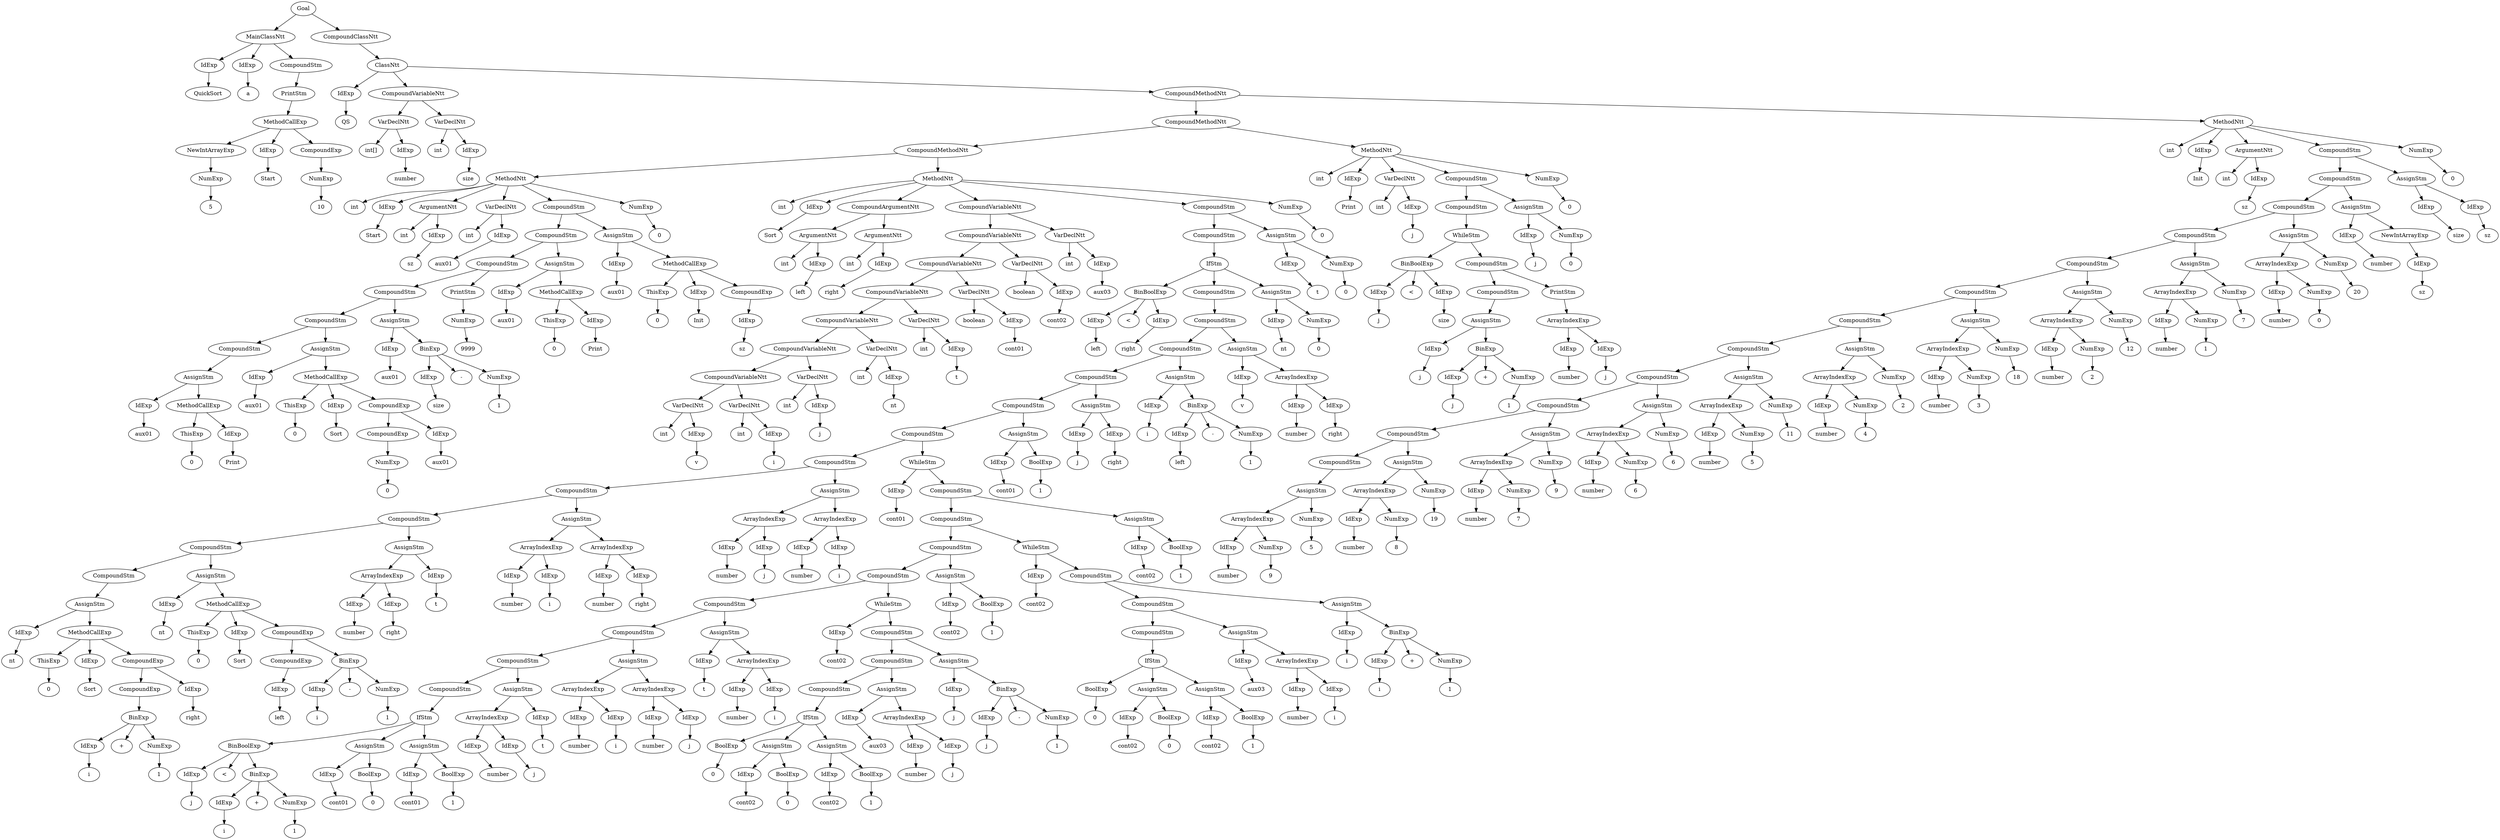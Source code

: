 digraph my_graph {
-1261427504;
-1261427504[label = "Goal"];
-1261427504->-1261434176;
-1261434176[label = "MainClassNtt"];
-1261434176->-1255141552
-1255141552[label = "IdExp"];
-1255141552->-1255141536;
-1255141536[label = "QuickSort"];
-1261434176->-1255141616
-1255141616[label = "IdExp"];
-1255141616->-1255141600;
-1255141600[label = "a"];
-1261434176->-1261434128;
-1261434128[label = "CompoundStm"];
-1261434128->-1257240656;
-1257240656[label = "PrintStm"];
-1257240656->-1261434080
-1261434080[label = "MethodCallExp"];
-1261434080->-1261433936
-1261433936[label = "NewIntArrayExp"];
-1261433936->-1261433888
-1261433888[label = "NumExp"];
-1261433888->-1261433872;
-1261433872[label = "5"];
-1261434080->-1255141680
-1255141680[label = "IdExp"];
-1255141680->-1255141664;
-1255141664[label = "Start"];
-1261434080->-1261434032;
-1261434032[label = "CompoundExp"];
-1261434032->-1261433984
-1261433984[label = "NumExp"];
-1261433984->-1261433968;
-1261433968[label = "10"];
-1261427504->-1261427456;
-1261427456[label = "CompoundClassNtt"];
-1261427456->-1261427408;
-1261427408[label = "ClassNtt"];
-1261427408->-1255141744
-1255141744[label = "IdExp"];
-1255141744->-1255141728;
-1255141728[label = "QS"];
-1261427408->-1261434368;
-1261434368[label = "CompoundVariableNtt"];
-1261434368->-1261434224;
-1261434224[label = "VarDeclNtt"];
-1261434224->-1257240688;
-1257240688[label = "int[]" ];
-1261434224->-1255141808
-1255141808[label = "IdExp"];
-1255141808->-1255141792;
-1255141792[label = "number"];
-1261434368->-1261434320;
-1261434320[label = "VarDeclNtt"];
-1261434320->-1257240720;
-1257240720[label = "int" ];
-1261434320->-1255141872
-1255141872[label = "IdExp"];
-1255141872->-1255141856;
-1255141856[label = "size"];
-1261427408->-1261427360;
-1261427360[label = "CompoundMethodNtt"];
-1261427360->-1261430672;
-1261430672[label = "CompoundMethodNtt"];
-1261430672->-1261429904;
-1261429904[label = "CompoundMethodNtt"];
-1261429904->-1255142896;
-1255142896[label = "MethodNtt"];
-1255142896->-1257240752;
-1257240752[label = "int" ];
-1255142896->-1255141936
-1255141936[label = "IdExp"];
-1255141936->-1255141920;
-1255141920[label = "Start"];
-1255142896->-1261434416;
-1261434416[label = "ArgumentNtt"];
-1261434416->-1257240784;
-1257240784[label = "int" ];
-1261434416->-1255142000
-1255142000[label = "IdExp"];
-1255142000->-1255141984;
-1255141984[label = "sz"];
-1255142896->-1261434512;
-1261434512[label = "VarDeclNtt"];
-1261434512->-1257240816;
-1257240816[label = "int" ];
-1261434512->-1255142064
-1255142064[label = "IdExp"];
-1255142064->-1255142048;
-1255142048[label = "aux01"];
-1255142896->-1261435808;
-1261435808[label = "CompoundStm"];
-1261435808->-1261435760;
-1261435760[label = "CompoundStm"];
-1261435760->-1261435712;
-1261435712[label = "CompoundStm"];
-1261435712->-1261435664;
-1261435664[label = "CompoundStm"];
-1261435664->-1261435616;
-1261435616[label = "CompoundStm"];
-1261435616->-1261435568;
-1261435568[label = "CompoundStm"];
-1261435568->-1261435520;
-1261435520[label = "AssignStm"];
-1261435520->-1255142768
-1255142768[label = "IdExp"];
-1255142768->-1255142752;
-1255142752[label = "aux01"];
-1261435520->-1261435472
-1261435472[label = "MethodCallExp"];
-1261435472->-1261435424
-1261435424[label = "ThisExp"];
-1261435424->-1261435408;
-1261435408[label = "0"];
-1261435472->-1255142832
-1255142832[label = "IdExp"];
-1255142832->-1255142816;
-1255142816[label = "Print"];
-1261435616->-1261435376;
-1261435376[label = "AssignStm"];
-1261435376->-1255142576
-1255142576[label = "IdExp"];
-1255142576->-1255142560;
-1255142560[label = "aux01"];
-1261435376->-1261435328
-1261435328[label = "MethodCallExp"];
-1261435328->-1261435136
-1261435136[label = "ThisExp"];
-1261435136->-1261435120;
-1261435120[label = "0"];
-1261435328->-1255142640
-1255142640[label = "IdExp"];
-1255142640->-1255142624;
-1255142624[label = "Sort"];
-1261435328->-1261435280;
-1261435280[label = "CompoundExp"];
-1261435280->-1261435232;
-1261435232[label = "CompoundExp"];
-1261435232->-1261435184
-1261435184[label = "NumExp"];
-1261435184->-1261435168;
-1261435168[label = "0"];
-1261435280->-1255142704
-1255142704[label = "IdExp"];
-1255142704->-1255142688;
-1255142688[label = "aux01"];
-1261435664->-1261435088;
-1261435088[label = "AssignStm"];
-1261435088->-1255142448
-1255142448[label = "IdExp"];
-1255142448->-1255142432;
-1255142432[label = "aux01"];
-1261435088->-1261435040;
-1261435040[label = "BinExp"];
-1261435040->-1255142512
-1255142512[label = "IdExp"];
-1255142512->-1255142496;
-1255142496[label = "size"];
-1261435040->-1261435016;
-1261435016[label = "-" ];
-1261435040->-1261434992
-1261434992[label = "NumExp"];
-1261434992->-1261434976;
-1261434976[label = "1"];
-1261435712->-1257240848;
-1257240848[label = "PrintStm"];
-1257240848->-1261434944
-1261434944[label = "NumExp"];
-1261434944->-1261434928;
-1261434928[label = "9999"];
-1261435760->-1261434896;
-1261434896[label = "AssignStm"];
-1261434896->-1255142320
-1255142320[label = "IdExp"];
-1255142320->-1255142304;
-1255142304[label = "aux01"];
-1261434896->-1261434848
-1261434848[label = "MethodCallExp"];
-1261434848->-1261434800
-1261434800[label = "ThisExp"];
-1261434800->-1261434784;
-1261434784[label = "0"];
-1261434848->-1255142384
-1255142384[label = "IdExp"];
-1255142384->-1255142368;
-1255142368[label = "Print"];
-1261435808->-1261434752;
-1261434752[label = "AssignStm"];
-1261434752->-1255142128
-1255142128[label = "IdExp"];
-1255142128->-1255142112;
-1255142112[label = "aux01"];
-1261434752->-1261434704
-1261434704[label = "MethodCallExp"];
-1261434704->-1261434608
-1261434608[label = "ThisExp"];
-1261434608->-1261434592;
-1261434592[label = "0"];
-1261434704->-1255142192
-1255142192[label = "IdExp"];
-1255142192->-1255142176;
-1255142176[label = "Init"];
-1261434704->-1261434656;
-1261434656[label = "CompoundExp"];
-1261434656->-1255142256
-1255142256[label = "IdExp"];
-1255142256->-1255142240;
-1255142240[label = "sz"];
-1255142896->-1261435856
-1261435856[label = "NumExp"];
-1261435856->-1261435840;
-1261435840[label = "0"];
-1261429904->-1255139824;
-1255139824[label = "MethodNtt"];
-1255139824->-1257240880;
-1257240880[label = "int" ];
-1255139824->-1255142960
-1255142960[label = "IdExp"];
-1255142960->-1255142944;
-1255142944[label = "Sort"];
-1255139824->-1261436096;
-1261436096[label = "CompoundArgumentNtt"];
-1261436096->-1261435952;
-1261435952[label = "ArgumentNtt"];
-1261435952->-1257240912;
-1257240912[label = "int" ];
-1261435952->-1255143024
-1255143024[label = "IdExp"];
-1255143024->-1255143008;
-1255143008[label = "left"];
-1261436096->-1261436048;
-1261436048[label = "ArgumentNtt"];
-1261436048->-1257240944;
-1257240944[label = "int" ];
-1261436048->-1255143088
-1255143088[label = "IdExp"];
-1255143088->-1255143072;
-1255143072[label = "right"];
-1255139824->-1261436864;
-1261436864[label = "CompoundVariableNtt"];
-1261436864->-1261436768;
-1261436768[label = "CompoundVariableNtt"];
-1261436768->-1261436672;
-1261436672[label = "CompoundVariableNtt"];
-1261436672->-1261436576;
-1261436576[label = "CompoundVariableNtt"];
-1261436576->-1261436480;
-1261436480[label = "CompoundVariableNtt"];
-1261436480->-1261436384;
-1261436384[label = "CompoundVariableNtt"];
-1261436384->-1261436288;
-1261436288[label = "CompoundVariableNtt"];
-1261436288->-1261436144;
-1261436144[label = "VarDeclNtt"];
-1261436144->-1257240976;
-1257240976[label = "int" ];
-1261436144->-1255143152
-1255143152[label = "IdExp"];
-1255143152->-1255143136;
-1255143136[label = "v"];
-1261436288->-1261436240;
-1261436240[label = "VarDeclNtt"];
-1261436240->-1257241008;
-1257241008[label = "int" ];
-1261436240->-1255143216
-1255143216[label = "IdExp"];
-1255143216->-1255143200;
-1255143200[label = "i"];
-1261436384->-1261436336;
-1261436336[label = "VarDeclNtt"];
-1261436336->-1257241040;
-1257241040[label = "int" ];
-1261436336->-1255143280
-1255143280[label = "IdExp"];
-1255143280->-1255143264;
-1255143264[label = "j"];
-1261436480->-1261436432;
-1261436432[label = "VarDeclNtt"];
-1261436432->-1257241072;
-1257241072[label = "int" ];
-1261436432->-1255143344
-1255143344[label = "IdExp"];
-1255143344->-1255143328;
-1255143328[label = "nt"];
-1261436576->-1261436528;
-1261436528[label = "VarDeclNtt"];
-1261436528->-1257241104;
-1257241104[label = "int" ];
-1261436528->-1255143408
-1255143408[label = "IdExp"];
-1255143408->-1255143392;
-1255143392[label = "t"];
-1261436672->-1261436624;
-1261436624[label = "VarDeclNtt"];
-1261436624->-1257241136;
-1257241136[label = "boolean" ];
-1261436624->-1255143472
-1255143472[label = "IdExp"];
-1255143472->-1255143456;
-1255143456[label = "cont01"];
-1261436768->-1261436720;
-1261436720[label = "VarDeclNtt"];
-1261436720->-1257241168;
-1257241168[label = "boolean" ];
-1261436720->-1255143536
-1255143536[label = "IdExp"];
-1255143536->-1255143520;
-1255143520[label = "cont02"];
-1261436864->-1261436816;
-1261436816[label = "VarDeclNtt"];
-1261436816->-1257241200;
-1257241200[label = "int" ];
-1261436816->-1255143600
-1255143600[label = "IdExp"];
-1255143600->-1255143584;
-1255143584[label = "aux03"];
-1255139824->-1261429808;
-1261429808[label = "CompoundStm"];
-1261429808->-1261429760;
-1261429760[label = "CompoundStm"];
-1261429760->-1261429712;
-1261429712[label = "IfStm"];
-1261429712->-1261430864;
-1261430864[label = "BinBoolExp"];
-1261430864->-1255143728
-1255143728[label = "IdExp"];
-1255143728->-1255143712;
-1255143712[label = "left"];
-1261430864->-1261430840;
-1261430840[label = "<" ];
-1261430864->-1255143792
-1255143792[label = "IdExp"];
-1255143792->-1255143776;
-1255143776[label = "right"];
-1261429712->-1261429568;
-1261429568[label = "CompoundStm"];
-1261429568->-1261429520;
-1261429520[label = "CompoundStm"];
-1261429520->-1261429472;
-1261429472[label = "CompoundStm"];
-1261429472->-1261429424;
-1261429424[label = "CompoundStm"];
-1261429424->-1261429376;
-1261429376[label = "CompoundStm"];
-1261429376->-1261429328;
-1261429328[label = "CompoundStm"];
-1261429328->-1261429280;
-1261429280[label = "CompoundStm"];
-1261429280->-1261429232;
-1261429232[label = "CompoundStm"];
-1261429232->-1261429184;
-1261429184[label = "CompoundStm"];
-1261429184->-1261429136;
-1261429136[label = "CompoundStm"];
-1261429136->-1261429088;
-1261429088[label = "CompoundStm"];
-1261429088->-1261429040;
-1261429040[label = "AssignStm"];
-1261429040->-1255139504
-1255139504[label = "IdExp"];
-1255139504->-1255139488;
-1255139488[label = "nt"];
-1261429040->-1261428992
-1261428992[label = "MethodCallExp"];
-1261428992->-1261428752
-1261428752[label = "ThisExp"];
-1261428752->-1261428736;
-1261428736[label = "0"];
-1261428992->-1255139568
-1255139568[label = "IdExp"];
-1255139568->-1255139552;
-1255139552[label = "Sort"];
-1261428992->-1261428944;
-1261428944[label = "CompoundExp"];
-1261428944->-1261428896;
-1261428896[label = "CompoundExp"];
-1261428896->-1261428848;
-1261428848[label = "BinExp"];
-1261428848->-1255139632
-1255139632[label = "IdExp"];
-1255139632->-1255139616;
-1255139616[label = "i"];
-1261428848->-1261428824;
-1261428824[label = "+" ];
-1261428848->-1261428800
-1261428800[label = "NumExp"];
-1261428800->-1261428784;
-1261428784[label = "1"];
-1261428944->-1255139696
-1255139696[label = "IdExp"];
-1255139696->-1255139680;
-1255139680[label = "right"];
-1261429136->-1261428704;
-1261428704[label = "AssignStm"];
-1261428704->-1255139248
-1255139248[label = "IdExp"];
-1255139248->-1255139232;
-1255139232[label = "nt"];
-1261428704->-1261428656
-1261428656[label = "MethodCallExp"];
-1261428656->-1261428416
-1261428416[label = "ThisExp"];
-1261428416->-1261428400;
-1261428400[label = "0"];
-1261428656->-1255139312
-1255139312[label = "IdExp"];
-1255139312->-1255139296;
-1255139296[label = "Sort"];
-1261428656->-1261428608;
-1261428608[label = "CompoundExp"];
-1261428608->-1261428464;
-1261428464[label = "CompoundExp"];
-1261428464->-1255139376
-1255139376[label = "IdExp"];
-1255139376->-1255139360;
-1255139360[label = "left"];
-1261428608->-1261428560;
-1261428560[label = "BinExp"];
-1261428560->-1255139440
-1255139440[label = "IdExp"];
-1255139440->-1255139424;
-1255139424[label = "i"];
-1261428560->-1261428536;
-1261428536[label = "-" ];
-1261428560->-1261428512
-1261428512[label = "NumExp"];
-1261428512->-1261428496;
-1261428496[label = "1"];
-1261429184->-1261428368;
-1261428368[label = "AssignStm"];
-1261428368->-1261428320
-1261428320[label = "ArrayIndexExp"];
-1261428320->-1255139056
-1255139056[label = "IdExp"];
-1255139056->-1255139040;
-1255139040[label = "number"];
-1261428320->-1255139120
-1255139120[label = "IdExp"];
-1255139120->-1255139104;
-1255139104[label = "right"];
-1261428368->-1255139184
-1255139184[label = "IdExp"];
-1255139184->-1255139168;
-1255139168[label = "t"];
-1261429232->-1261428272;
-1261428272[label = "AssignStm"];
-1261428272->-1261428176
-1261428176[label = "ArrayIndexExp"];
-1261428176->-1255138800
-1255138800[label = "IdExp"];
-1255138800->-1255138784;
-1255138784[label = "number"];
-1261428176->-1255138864
-1255138864[label = "IdExp"];
-1255138864->-1255138848;
-1255138848[label = "i"];
-1261428272->-1261428224
-1261428224[label = "ArrayIndexExp"];
-1261428224->-1255138928
-1255138928[label = "IdExp"];
-1255138928->-1255138912;
-1255138912[label = "number"];
-1261428224->-1255138992
-1255138992[label = "IdExp"];
-1255138992->-1255138976;
-1255138976[label = "right"];
-1261429280->-1261428128;
-1261428128[label = "AssignStm"];
-1261428128->-1261428032
-1261428032[label = "ArrayIndexExp"];
-1261428032->-1255138544
-1255138544[label = "IdExp"];
-1255138544->-1255138528;
-1255138528[label = "number"];
-1261428032->-1255138608
-1255138608[label = "IdExp"];
-1255138608->-1255138592;
-1255138592[label = "j"];
-1261428128->-1261428080
-1261428080[label = "ArrayIndexExp"];
-1261428080->-1255138672
-1255138672[label = "IdExp"];
-1255138672->-1255138656;
-1255138656[label = "number"];
-1261428080->-1255138736
-1255138736[label = "IdExp"];
-1255138736->-1255138720;
-1255138720[label = "i"];
-1261429328->-1261427984;
-1261427984[label = "WhileStm"];
-1261427984->-1255144368
-1255144368[label = "IdExp"];
-1255144368->-1255144352;
-1255144352[label = "cont01"];
-1261427984->-1261427936;
-1261427936[label = "CompoundStm"];
-1261427936->-1261427888;
-1261427888[label = "CompoundStm"];
-1261427888->-1261427840;
-1261427840[label = "CompoundStm"];
-1261427840->-1261427792;
-1261427792[label = "CompoundStm"];
-1261427792->-1261427744;
-1261427744[label = "CompoundStm"];
-1261427744->-1261433840;
-1261433840[label = "CompoundStm"];
-1261433840->-1261433792;
-1261433792[label = "CompoundStm"];
-1261433792->-1261433744;
-1261433744[label = "CompoundStm"];
-1261433744->-1261433696;
-1261433696[label = "IfStm"];
-1261433696->-1261433456;
-1261433456[label = "BinBoolExp"];
-1261433456->-1255138288
-1255138288[label = "IdExp"];
-1255138288->-1255138272;
-1255138272[label = "j"];
-1261433456->-1261433432;
-1261433432[label = "<" ];
-1261433456->-1261433408;
-1261433408[label = "BinExp"];
-1261433408->-1255138352
-1255138352[label = "IdExp"];
-1255138352->-1255138336;
-1255138336[label = "i"];
-1261433408->-1261433384;
-1261433384[label = "+" ];
-1261433408->-1261433360
-1261433360[label = "NumExp"];
-1261433360->-1261433344;
-1261433344[label = "1"];
-1261433696->-1261433552;
-1261433552[label = "AssignStm"];
-1261433552->-1255138416
-1255138416[label = "IdExp"];
-1255138416->-1255138400;
-1255138400[label = "cont01"];
-1261433552->-1261433504
-1261433504[label = "BoolExp"];
-1261433504->-1261433488;
-1261433488[label = "0"];
-1261433696->-1261433648;
-1261433648[label = "AssignStm"];
-1261433648->-1255138480
-1255138480[label = "IdExp"];
-1255138480->-1255138464;
-1255138464[label = "cont01"];
-1261433648->-1261433600
-1261433600[label = "BoolExp"];
-1261433600->-1261433584;
-1261433584[label = "1"];
-1261433792->-1261433312;
-1261433312[label = "AssignStm"];
-1261433312->-1261433264
-1261433264[label = "ArrayIndexExp"];
-1261433264->-1255138096
-1255138096[label = "IdExp"];
-1255138096->-1255138080;
-1255138080[label = "number"];
-1261433264->-1255138160
-1255138160[label = "IdExp"];
-1255138160->-1255138144;
-1255138144[label = "j"];
-1261433312->-1255138224
-1255138224[label = "IdExp"];
-1255138224->-1255138208;
-1255138208[label = "t"];
-1261433840->-1261433216;
-1261433216[label = "AssignStm"];
-1261433216->-1261433120
-1261433120[label = "ArrayIndexExp"];
-1261433120->-1255137840
-1255137840[label = "IdExp"];
-1255137840->-1255137824;
-1255137824[label = "number"];
-1261433120->-1255137904
-1255137904[label = "IdExp"];
-1255137904->-1255137888;
-1255137888[label = "i"];
-1261433216->-1261433168
-1261433168[label = "ArrayIndexExp"];
-1261433168->-1255137968
-1255137968[label = "IdExp"];
-1255137968->-1255137952;
-1255137952[label = "number"];
-1261433168->-1255138032
-1255138032[label = "IdExp"];
-1255138032->-1255138016;
-1255138016[label = "j"];
-1261427744->-1261433072;
-1261433072[label = "AssignStm"];
-1261433072->-1255137648
-1255137648[label = "IdExp"];
-1255137648->-1255137632;
-1255137632[label = "t"];
-1261433072->-1261433024
-1261433024[label = "ArrayIndexExp"];
-1261433024->-1255137712
-1255137712[label = "IdExp"];
-1255137712->-1255137696;
-1255137696[label = "number"];
-1261433024->-1255137776
-1255137776[label = "IdExp"];
-1255137776->-1255137760;
-1255137760[label = "i"];
-1261427792->-1261432976;
-1261432976[label = "WhileStm"];
-1261432976->-1255145200
-1255145200[label = "IdExp"];
-1255145200->-1255145184;
-1255145184[label = "cont02"];
-1261432976->-1261432928;
-1261432928[label = "CompoundStm"];
-1261432928->-1261432880;
-1261432880[label = "CompoundStm"];
-1261432880->-1261432832;
-1261432832[label = "CompoundStm"];
-1261432832->-1261432784;
-1261432784[label = "IfStm"];
-1261432784->-1261432544
-1261432544[label = "BoolExp"];
-1261432544->-1261432528;
-1261432528[label = "0"];
-1261432784->-1261432640;
-1261432640[label = "AssignStm"];
-1261432640->-1255137520
-1255137520[label = "IdExp"];
-1255137520->-1255137504;
-1255137504[label = "cont02"];
-1261432640->-1261432592
-1261432592[label = "BoolExp"];
-1261432592->-1261432576;
-1261432576[label = "0"];
-1261432784->-1261432736;
-1261432736[label = "AssignStm"];
-1261432736->-1255137584
-1255137584[label = "IdExp"];
-1255137584->-1255137568;
-1255137568[label = "cont02"];
-1261432736->-1261432688
-1261432688[label = "BoolExp"];
-1261432688->-1261432672;
-1261432672[label = "1"];
-1261432880->-1261432448;
-1261432448[label = "AssignStm"];
-1261432448->-1255145392
-1255145392[label = "IdExp"];
-1255145392->-1255145376;
-1255145376[label = "aux03"];
-1261432448->-1261432400
-1261432400[label = "ArrayIndexExp"];
-1261432400->-1255145456
-1255145456[label = "IdExp"];
-1255145456->-1255145440;
-1255145440[label = "number"];
-1261432400->-1255137328
-1255137328[label = "IdExp"];
-1255137328->-1255137312;
-1255137312[label = "j"];
-1261432928->-1261432352;
-1261432352[label = "AssignStm"];
-1261432352->-1255145264
-1255145264[label = "IdExp"];
-1255145264->-1255145248;
-1255145248[label = "j"];
-1261432352->-1261432304;
-1261432304[label = "BinExp"];
-1261432304->-1255145328
-1255145328[label = "IdExp"];
-1255145328->-1255145312;
-1255145312[label = "j"];
-1261432304->-1261432280;
-1261432280[label = "-" ];
-1261432304->-1261432256
-1261432256[label = "NumExp"];
-1261432256->-1261432240;
-1261432240[label = "1"];
-1261427840->-1261432208;
-1261432208[label = "AssignStm"];
-1261432208->-1255145136
-1255145136[label = "IdExp"];
-1255145136->-1255145120;
-1255145120[label = "cont02"];
-1261432208->-1261432160
-1261432160[label = "BoolExp"];
-1261432160->-1261432144;
-1261432144[label = "1"];
-1261427888->-1261432112;
-1261432112[label = "WhileStm"];
-1261432112->-1255144496
-1255144496[label = "IdExp"];
-1255144496->-1255144480;
-1255144480[label = "cont02"];
-1261432112->-1261432064;
-1261432064[label = "CompoundStm"];
-1261432064->-1261432016;
-1261432016[label = "CompoundStm"];
-1261432016->-1261431968;
-1261431968[label = "CompoundStm"];
-1261431968->-1261431920;
-1261431920[label = "IfStm"];
-1261431920->-1261431680
-1261431680[label = "BoolExp"];
-1261431680->-1261431664;
-1261431664[label = "0"];
-1261431920->-1261431776;
-1261431776[label = "AssignStm"];
-1261431776->-1255145008
-1255145008[label = "IdExp"];
-1255145008->-1255144992;
-1255144992[label = "cont02"];
-1261431776->-1261431728
-1261431728[label = "BoolExp"];
-1261431728->-1261431712;
-1261431712[label = "0"];
-1261431920->-1261431872;
-1261431872[label = "AssignStm"];
-1261431872->-1255145072
-1255145072[label = "IdExp"];
-1255145072->-1255145056;
-1255145056[label = "cont02"];
-1261431872->-1261431824
-1261431824[label = "BoolExp"];
-1261431824->-1261431808;
-1261431808[label = "1"];
-1261432016->-1261431584;
-1261431584[label = "AssignStm"];
-1261431584->-1255144688
-1255144688[label = "IdExp"];
-1255144688->-1255144672;
-1255144672[label = "aux03"];
-1261431584->-1261431536
-1261431536[label = "ArrayIndexExp"];
-1261431536->-1255144752
-1255144752[label = "IdExp"];
-1255144752->-1255144736;
-1255144736[label = "number"];
-1261431536->-1255144816
-1255144816[label = "IdExp"];
-1255144816->-1255144800;
-1255144800[label = "i"];
-1261432064->-1261431488;
-1261431488[label = "AssignStm"];
-1261431488->-1255144560
-1255144560[label = "IdExp"];
-1255144560->-1255144544;
-1255144544[label = "i"];
-1261431488->-1261431440;
-1261431440[label = "BinExp"];
-1261431440->-1255144624
-1255144624[label = "IdExp"];
-1255144624->-1255144608;
-1255144608[label = "i"];
-1261431440->-1261431416;
-1261431416[label = "+" ];
-1261431440->-1261431392
-1261431392[label = "NumExp"];
-1261431392->-1261431376;
-1261431376[label = "1"];
-1261427936->-1261431344;
-1261431344[label = "AssignStm"];
-1261431344->-1255144432
-1255144432[label = "IdExp"];
-1255144432->-1255144416;
-1255144416[label = "cont02"];
-1261431344->-1261431296
-1261431296[label = "BoolExp"];
-1261431296->-1261431280;
-1261431280[label = "1"];
-1261429376->-1261431248;
-1261431248[label = "AssignStm"];
-1261431248->-1255144304
-1255144304[label = "IdExp"];
-1255144304->-1255144288;
-1255144288[label = "cont01"];
-1261431248->-1261431200
-1261431200[label = "BoolExp"];
-1261431200->-1261431184;
-1261431184[label = "1"];
-1261429424->-1261431152;
-1261431152[label = "AssignStm"];
-1261431152->-1255144176
-1255144176[label = "IdExp"];
-1255144176->-1255144160;
-1255144160[label = "j"];
-1261431152->-1255144240
-1255144240[label = "IdExp"];
-1255144240->-1255144224;
-1255144224[label = "right"];
-1261429472->-1261431104;
-1261431104[label = "AssignStm"];
-1261431104->-1255144048
-1255144048[label = "IdExp"];
-1255144048->-1255144032;
-1255144032[label = "i"];
-1261431104->-1261431056;
-1261431056[label = "BinExp"];
-1261431056->-1255144112
-1255144112[label = "IdExp"];
-1255144112->-1255144096;
-1255144096[label = "left"];
-1261431056->-1261431032;
-1261431032[label = "-" ];
-1261431056->-1261431008
-1261431008[label = "NumExp"];
-1261431008->-1261430992;
-1261430992[label = "1"];
-1261429520->-1261430960;
-1261430960[label = "AssignStm"];
-1261430960->-1255143856
-1255143856[label = "IdExp"];
-1255143856->-1255143840;
-1255143840[label = "v"];
-1261430960->-1261430912
-1261430912[label = "ArrayIndexExp"];
-1261430912->-1255143920
-1255143920[label = "IdExp"];
-1255143920->-1255143904;
-1255143904[label = "number"];
-1261430912->-1255143984
-1255143984[label = "IdExp"];
-1255143984->-1255143968;
-1255143968[label = "right"];
-1261429712->-1261429664;
-1261429664[label = "AssignStm"];
-1261429664->-1255139760
-1255139760[label = "IdExp"];
-1255139760->-1255139744;
-1255139744[label = "nt"];
-1261429664->-1261429616
-1261429616[label = "NumExp"];
-1261429616->-1261429600;
-1261429600[label = "0"];
-1261429808->-1261430816;
-1261430816[label = "AssignStm"];
-1261430816->-1255143664
-1255143664[label = "IdExp"];
-1255143664->-1255143648;
-1255143648[label = "t"];
-1261430816->-1261436912
-1261436912[label = "NumExp"];
-1261436912->-1261436896;
-1261436896[label = "0"];
-1255139824->-1261429856
-1261429856[label = "NumExp"];
-1261429856->-1261429840;
-1261429840[label = "0"];
-1261430672->-1255140464;
-1255140464[label = "MethodNtt"];
-1255140464->-1257241232;
-1257241232[label = "int" ];
-1255140464->-1255139888
-1255139888[label = "IdExp"];
-1255139888->-1255139872;
-1255139872[label = "Print"];
-1255140464->-1261429952;
-1261429952[label = "VarDeclNtt"];
-1261429952->-1257241264;
-1257241264[label = "int" ];
-1261429952->-1255139952
-1255139952[label = "IdExp"];
-1255139952->-1255139936;
-1255139936[label = "j"];
-1255140464->-1261430576;
-1261430576[label = "CompoundStm"];
-1261430576->-1261430528;
-1261430528[label = "CompoundStm"];
-1261430528->-1261430480;
-1261430480[label = "WhileStm"];
-1261430480->-1261430144;
-1261430144[label = "BinBoolExp"];
-1261430144->-1255140080
-1255140080[label = "IdExp"];
-1255140080->-1255140064;
-1255140064[label = "j"];
-1261430144->-1261430120;
-1261430120[label = "<" ];
-1261430144->-1255140144
-1255140144[label = "IdExp"];
-1255140144->-1255140128;
-1255140128[label = "size"];
-1261430480->-1261430432;
-1261430432[label = "CompoundStm"];
-1261430432->-1261430384;
-1261430384[label = "CompoundStm"];
-1261430384->-1261430336;
-1261430336[label = "AssignStm"];
-1261430336->-1255140336
-1255140336[label = "IdExp"];
-1255140336->-1255140320;
-1255140320[label = "j"];
-1261430336->-1261430288;
-1261430288[label = "BinExp"];
-1261430288->-1255140400
-1255140400[label = "IdExp"];
-1255140400->-1255140384;
-1255140384[label = "j"];
-1261430288->-1261430264;
-1261430264[label = "+" ];
-1261430288->-1261430240
-1261430240[label = "NumExp"];
-1261430240->-1261430224;
-1261430224[label = "1"];
-1261430432->-1257241296;
-1257241296[label = "PrintStm"];
-1257241296->-1261430192
-1261430192[label = "ArrayIndexExp"];
-1261430192->-1255140208
-1255140208[label = "IdExp"];
-1255140208->-1255140192;
-1255140192[label = "number"];
-1261430192->-1255140272
-1255140272[label = "IdExp"];
-1255140272->-1255140256;
-1255140256[label = "j"];
-1261430576->-1261430096;
-1261430096[label = "AssignStm"];
-1261430096->-1255140016
-1255140016[label = "IdExp"];
-1255140016->-1255140000;
-1255140000[label = "j"];
-1261430096->-1261430048
-1261430048[label = "NumExp"];
-1261430048->-1261430032;
-1261430032[label = "0"];
-1255140464->-1261430624
-1261430624[label = "NumExp"];
-1261430624->-1261430608;
-1261430608[label = "0"];
-1261427360->-1255133360;
-1255133360[label = "MethodNtt"];
-1255133360->-1257241328;
-1257241328[label = "int" ];
-1255133360->-1255140528
-1255140528[label = "IdExp"];
-1255140528->-1255140512;
-1255140512[label = "Init"];
-1255133360->-1261430720;
-1261430720[label = "ArgumentNtt"];
-1261430720->-1257241360;
-1257241360[label = "int" ];
-1261430720->-1255140592
-1255140592[label = "IdExp"];
-1255140592->-1255140576;
-1255140576[label = "sz"];
-1255133360->-1261427264;
-1261427264[label = "CompoundStm"];
-1261427264->-1261427216;
-1261427216[label = "CompoundStm"];
-1261427216->-1261427168;
-1261427168[label = "CompoundStm"];
-1261427168->-1261427120;
-1261427120[label = "CompoundStm"];
-1261427120->-1261427072;
-1261427072[label = "CompoundStm"];
-1261427072->-1261427024;
-1261427024[label = "CompoundStm"];
-1261427024->-1261426976;
-1261426976[label = "CompoundStm"];
-1261426976->-1261426928;
-1261426928[label = "CompoundStm"];
-1261426928->-1261426880;
-1261426880[label = "CompoundStm"];
-1261426880->-1261426832;
-1261426832[label = "CompoundStm"];
-1261426832->-1261426784;
-1261426784[label = "CompoundStm"];
-1261426784->-1261426736;
-1261426736[label = "CompoundStm"];
-1261426736->-1261426688;
-1261426688[label = "AssignStm"];
-1261426688->-1261426592
-1261426592[label = "ArrayIndexExp"];
-1261426592->-1255133296
-1255133296[label = "IdExp"];
-1255133296->-1255133280;
-1255133280[label = "number"];
-1261426592->-1261426544
-1261426544[label = "NumExp"];
-1261426544->-1261426528;
-1261426528[label = "9"];
-1261426688->-1261426640
-1261426640[label = "NumExp"];
-1261426640->-1261426624;
-1261426624[label = "5"];
-1261426784->-1261426496;
-1261426496[label = "AssignStm"];
-1261426496->-1261426400
-1261426400[label = "ArrayIndexExp"];
-1261426400->-1255133232
-1255133232[label = "IdExp"];
-1255133232->-1255133216;
-1255133216[label = "number"];
-1261426400->-1261426352
-1261426352[label = "NumExp"];
-1261426352->-1261426336;
-1261426336[label = "8"];
-1261426496->-1261426448
-1261426448[label = "NumExp"];
-1261426448->-1261426432;
-1261426432[label = "19"];
-1261426832->-1261426304;
-1261426304[label = "AssignStm"];
-1261426304->-1261426208
-1261426208[label = "ArrayIndexExp"];
-1261426208->-1255141360
-1255141360[label = "IdExp"];
-1255141360->-1255141344;
-1255141344[label = "number"];
-1261426208->-1261426160
-1261426160[label = "NumExp"];
-1261426160->-1261426144;
-1261426144[label = "7"];
-1261426304->-1261426256
-1261426256[label = "NumExp"];
-1261426256->-1261426240;
-1261426240[label = "9"];
-1261426880->-1261426112;
-1261426112[label = "AssignStm"];
-1261426112->-1261426016
-1261426016[label = "ArrayIndexExp"];
-1261426016->-1255141296
-1255141296[label = "IdExp"];
-1255141296->-1255141280;
-1255141280[label = "number"];
-1261426016->-1261425968
-1261425968[label = "NumExp"];
-1261425968->-1261425952;
-1261425952[label = "6"];
-1261426112->-1261426064
-1261426064[label = "NumExp"];
-1261426064->-1261426048;
-1261426048[label = "6"];
-1261426928->-1261425920;
-1261425920[label = "AssignStm"];
-1261425920->-1261425824
-1261425824[label = "ArrayIndexExp"];
-1261425824->-1255141232
-1255141232[label = "IdExp"];
-1255141232->-1255141216;
-1255141216[label = "number"];
-1261425824->-1261425776
-1261425776[label = "NumExp"];
-1261425776->-1261425760;
-1261425760[label = "5"];
-1261425920->-1261425872
-1261425872[label = "NumExp"];
-1261425872->-1261425856;
-1261425856[label = "11"];
-1261426976->-1261425728;
-1261425728[label = "AssignStm"];
-1261425728->-1261425632
-1261425632[label = "ArrayIndexExp"];
-1261425632->-1255141168
-1255141168[label = "IdExp"];
-1255141168->-1255141152;
-1255141152[label = "number"];
-1261425632->-1261425584
-1261425584[label = "NumExp"];
-1261425584->-1261425568;
-1261425568[label = "4"];
-1261425728->-1261425680
-1261425680[label = "NumExp"];
-1261425680->-1261425664;
-1261425664[label = "2"];
-1261427024->-1261425536;
-1261425536[label = "AssignStm"];
-1261425536->-1261425440
-1261425440[label = "ArrayIndexExp"];
-1261425440->-1255141104
-1255141104[label = "IdExp"];
-1255141104->-1255141088;
-1255141088[label = "number"];
-1261425440->-1261425392
-1261425392[label = "NumExp"];
-1261425392->-1261425376;
-1261425376[label = "3"];
-1261425536->-1261425488
-1261425488[label = "NumExp"];
-1261425488->-1261425472;
-1261425472[label = "18"];
-1261427072->-1261425344;
-1261425344[label = "AssignStm"];
-1261425344->-1261425248
-1261425248[label = "ArrayIndexExp"];
-1261425248->-1255141040
-1255141040[label = "IdExp"];
-1255141040->-1255141024;
-1255141024[label = "number"];
-1261425248->-1261425200
-1261425200[label = "NumExp"];
-1261425200->-1261425184;
-1261425184[label = "2"];
-1261425344->-1261425296
-1261425296[label = "NumExp"];
-1261425296->-1261425280;
-1261425280[label = "12"];
-1261427120->-1261425152;
-1261425152[label = "AssignStm"];
-1261425152->-1261425056
-1261425056[label = "ArrayIndexExp"];
-1261425056->-1255140976
-1255140976[label = "IdExp"];
-1255140976->-1255140960;
-1255140960[label = "number"];
-1261425056->-1261425008
-1261425008[label = "NumExp"];
-1261425008->-1261424992;
-1261424992[label = "1"];
-1261425152->-1261425104
-1261425104[label = "NumExp"];
-1261425104->-1261425088;
-1261425088[label = "7"];
-1261427168->-1261424960;
-1261424960[label = "AssignStm"];
-1261424960->-1261424864
-1261424864[label = "ArrayIndexExp"];
-1261424864->-1255140912
-1255140912[label = "IdExp"];
-1255140912->-1255140896;
-1255140896[label = "number"];
-1261424864->-1261424816
-1261424816[label = "NumExp"];
-1261424816->-1261424800;
-1261424800[label = "0"];
-1261424960->-1261424912
-1261424912[label = "NumExp"];
-1261424912->-1261424896;
-1261424896[label = "20"];
-1261427216->-1261424768;
-1261424768[label = "AssignStm"];
-1261424768->-1255140784
-1255140784[label = "IdExp"];
-1255140784->-1255140768;
-1255140768[label = "number"];
-1261424768->-1261424720
-1261424720[label = "NewIntArrayExp"];
-1261424720->-1255140848
-1255140848[label = "IdExp"];
-1255140848->-1255140832;
-1255140832[label = "sz"];
-1261427264->-1261424672;
-1261424672[label = "AssignStm"];
-1261424672->-1255140656
-1255140656[label = "IdExp"];
-1255140656->-1255140640;
-1255140640[label = "size"];
-1261424672->-1255140720
-1255140720[label = "IdExp"];
-1255140720->-1255140704;
-1255140704[label = "sz"];
-1255133360->-1261427312
-1261427312[label = "NumExp"];
-1261427312->-1261427296;
-1261427296[label = "0"];

}